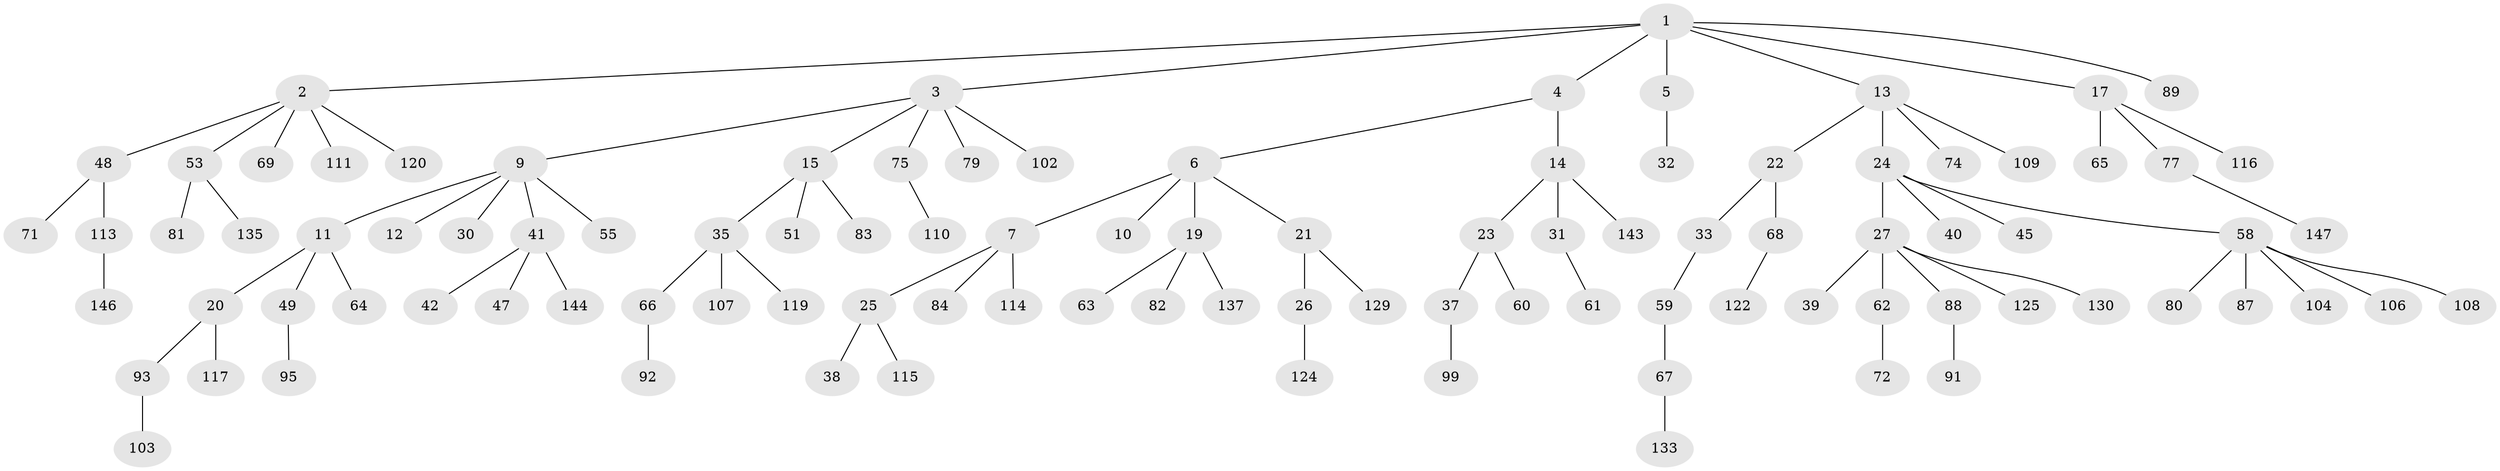 // Generated by graph-tools (version 1.1) at 2025/24/03/03/25 07:24:06]
// undirected, 101 vertices, 100 edges
graph export_dot {
graph [start="1"]
  node [color=gray90,style=filled];
  1 [super="+56"];
  2 [super="+16"];
  3 [super="+50"];
  4 [super="+8"];
  5;
  6;
  7 [super="+44"];
  9 [super="+34"];
  10 [super="+94"];
  11 [super="+18"];
  12;
  13 [super="+105"];
  14 [super="+131"];
  15 [super="+100"];
  17 [super="+70"];
  19 [super="+54"];
  20 [super="+29"];
  21 [super="+123"];
  22 [super="+73"];
  23 [super="+28"];
  24 [super="+46"];
  25;
  26 [super="+76"];
  27 [super="+36"];
  30;
  31 [super="+118"];
  32;
  33;
  35 [super="+136"];
  37;
  38 [super="+139"];
  39;
  40 [super="+43"];
  41 [super="+57"];
  42 [super="+134"];
  45;
  47 [super="+101"];
  48 [super="+52"];
  49;
  51;
  53 [super="+78"];
  55;
  58 [super="+97"];
  59;
  60;
  61;
  62 [super="+96"];
  63;
  64;
  65;
  66 [super="+132"];
  67 [super="+85"];
  68;
  69 [super="+141"];
  71;
  72 [super="+121"];
  74 [super="+86"];
  75;
  77 [super="+90"];
  79;
  80;
  81;
  82;
  83;
  84;
  87;
  88 [super="+128"];
  89;
  91;
  92 [super="+98"];
  93 [super="+126"];
  95 [super="+140"];
  99;
  102;
  103;
  104 [super="+127"];
  106;
  107;
  108;
  109;
  110;
  111 [super="+112"];
  113 [super="+138"];
  114 [super="+142"];
  115;
  116;
  117;
  119;
  120;
  122;
  124;
  125 [super="+145"];
  129;
  130;
  133;
  135;
  137;
  143;
  144;
  146;
  147;
  1 -- 2;
  1 -- 3;
  1 -- 4;
  1 -- 5;
  1 -- 13;
  1 -- 17;
  1 -- 89;
  2 -- 111;
  2 -- 48;
  2 -- 69;
  2 -- 53;
  2 -- 120;
  3 -- 9;
  3 -- 15;
  3 -- 79;
  3 -- 75;
  3 -- 102;
  4 -- 6;
  4 -- 14;
  5 -- 32;
  6 -- 7;
  6 -- 10;
  6 -- 19;
  6 -- 21;
  7 -- 25;
  7 -- 114;
  7 -- 84;
  9 -- 11;
  9 -- 12;
  9 -- 30;
  9 -- 55;
  9 -- 41;
  11 -- 20;
  11 -- 49;
  11 -- 64;
  13 -- 22;
  13 -- 24;
  13 -- 74;
  13 -- 109;
  14 -- 23;
  14 -- 31;
  14 -- 143;
  15 -- 35;
  15 -- 51;
  15 -- 83;
  17 -- 65;
  17 -- 77;
  17 -- 116;
  19 -- 82;
  19 -- 137;
  19 -- 63;
  20 -- 93;
  20 -- 117;
  21 -- 26;
  21 -- 129;
  22 -- 33;
  22 -- 68;
  23 -- 60;
  23 -- 37;
  24 -- 27;
  24 -- 40;
  24 -- 45;
  24 -- 58;
  25 -- 38;
  25 -- 115;
  26 -- 124;
  27 -- 88;
  27 -- 130;
  27 -- 125;
  27 -- 62;
  27 -- 39;
  31 -- 61;
  33 -- 59;
  35 -- 66;
  35 -- 107;
  35 -- 119;
  37 -- 99;
  41 -- 42;
  41 -- 47;
  41 -- 144;
  48 -- 71;
  48 -- 113;
  49 -- 95;
  53 -- 81;
  53 -- 135;
  58 -- 80;
  58 -- 87;
  58 -- 104;
  58 -- 106;
  58 -- 108;
  59 -- 67;
  62 -- 72;
  66 -- 92;
  67 -- 133;
  68 -- 122;
  75 -- 110;
  77 -- 147;
  88 -- 91;
  93 -- 103;
  113 -- 146;
}
